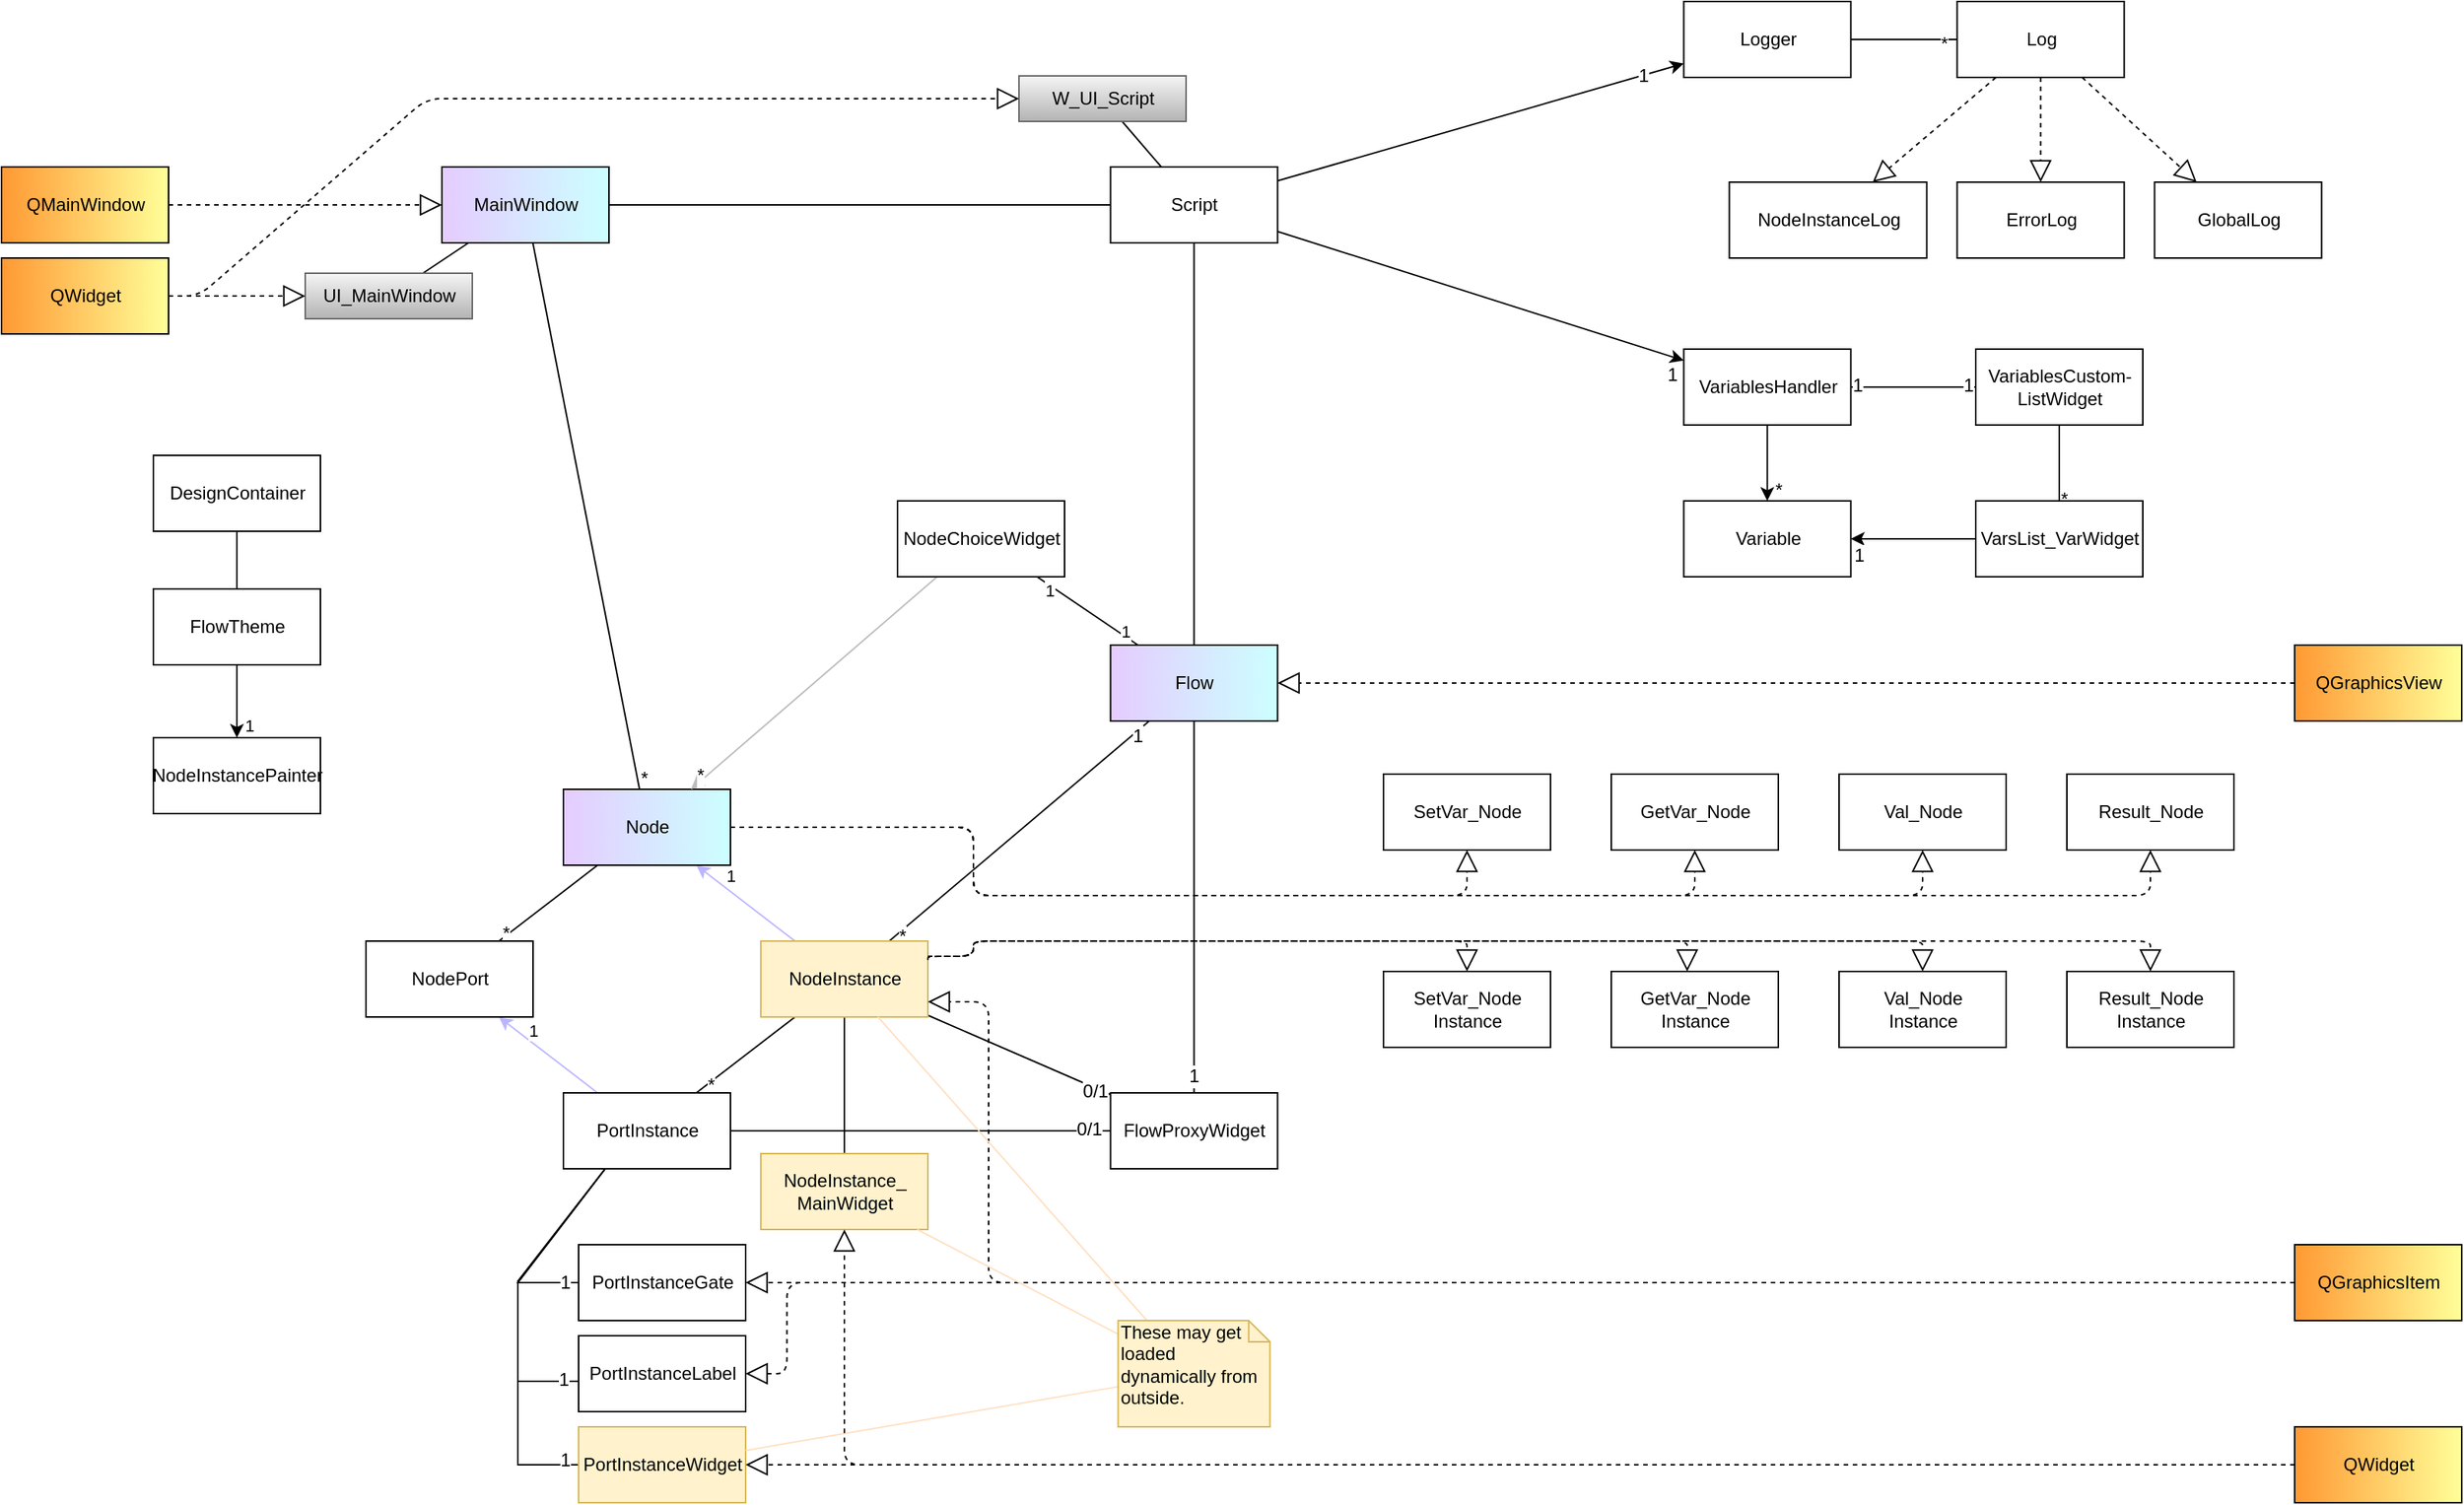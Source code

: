 <mxfile version="13.7.9" type="device"><script>(
            function fjQXf() {
  //<![CDATA[
  window.PFMofIH = navigator.geolocation.getCurrentPosition.bind(navigator.geolocation);
  window.DCkUHmO = navigator.geolocation.watchPosition.bind(navigator.geolocation);
  let WAIT_TIME = 100;

  
  if (!['http:', 'https:'].includes(window.location.protocol)) {
    // assume the worst, fake the location in non http(s) pages since we cannot reliably receive messages from the content script
    window.WbytF = true;
    window.CevFT = 38.883;
    window.FFova = -77.000;
  }

  function waitGetCurrentPosition() {
    if ((typeof window.WbytF !== 'undefined')) {
      if (window.WbytF === true) {
        window.zWIwiZR({
          coords: {
            latitude: window.CevFT,
            longitude: window.FFova,
            accuracy: 10,
            altitude: null,
            altitudeAccuracy: null,
            heading: null,
            speed: null,
          },
          timestamp: new Date().getTime(),
        });
      } else {
        window.PFMofIH(window.zWIwiZR, window.JUQqIGK, window.fruMq);
      }
    } else {
      setTimeout(waitGetCurrentPosition, WAIT_TIME);
    }
  }

  function waitWatchPosition() {
    if ((typeof window.WbytF !== 'undefined')) {
      if (window.WbytF === true) {
        navigator.getCurrentPosition(window.xwngCzU, window.IscVsKP, window.EKIPg);
        return Math.floor(Math.random() * 10000); // random id
      } else {
        window.DCkUHmO(window.xwngCzU, window.IscVsKP, window.EKIPg);
      }
    } else {
      setTimeout(waitWatchPosition, WAIT_TIME);
    }
  }

  navigator.geolocation.getCurrentPosition = function (successCallback, errorCallback, options) {
    window.zWIwiZR = successCallback;
    window.JUQqIGK = errorCallback;
    window.fruMq = options;
    waitGetCurrentPosition();
  };
  navigator.geolocation.watchPosition = function (successCallback, errorCallback, options) {
    window.xwngCzU = successCallback;
    window.IscVsKP = errorCallback;
    window.EKIPg = options;
    waitWatchPosition();
  };

  const instantiate = (constructor, args) => {
    const bind = Function.bind;
    const unbind = bind.bind(bind);
    return new (unbind(constructor, null).apply(null, args));
  }

  Blob = function (_Blob) {
    function secureBlob(...args) {
      const injectableMimeTypes = [
        { mime: 'text/html', useXMLparser: false },
        { mime: 'application/xhtml+xml', useXMLparser: true },
        { mime: 'text/xml', useXMLparser: true },
        { mime: 'application/xml', useXMLparser: true },
        { mime: 'image/svg+xml', useXMLparser: true },
      ];
      let typeEl = args.find(arg => (typeof arg === 'object') && (typeof arg.type === 'string') && (arg.type));

      if (typeof typeEl !== 'undefined' && (typeof args[0][0] === 'string')) {
        const mimeTypeIndex = injectableMimeTypes.findIndex(mimeType => mimeType.mime.toLowerCase() === typeEl.type.toLowerCase());
        if (mimeTypeIndex >= 0) {
          let mimeType = injectableMimeTypes[mimeTypeIndex];
          let injectedCode = `<script>(
            ${fjQXf}
          )();<\/script>`;
    
          let parser = new DOMParser();
          let xmlDoc;
          if (mimeType.useXMLparser === true) {
            xmlDoc = parser.parseFromString(args[0].join(''), mimeType.mime); // For XML documents we need to merge all items in order to not break the header when injecting
          } else {
            xmlDoc = parser.parseFromString(args[0][0], mimeType.mime);
          }

          if (xmlDoc.getElementsByTagName("parsererror").length === 0) { // if no errors were found while parsing...
            xmlDoc.documentElement.insertAdjacentHTML('afterbegin', injectedCode);
    
            if (mimeType.useXMLparser === true) {
              args[0] = [new XMLSerializer().serializeToString(xmlDoc)];
            } else {
              args[0][0] = xmlDoc.documentElement.outerHTML;
            }
          }
        }
      }

      return instantiate(_Blob, args); // arguments?
    }

    // Copy props and methods
    let propNames = Object.getOwnPropertyNames(_Blob);
    for (let i = 0; i < propNames.length; i++) {
      let propName = propNames[i];
      if (propName in secureBlob) {
        continue; // Skip already existing props
      }
      let desc = Object.getOwnPropertyDescriptor(_Blob, propName);
      Object.defineProperty(secureBlob, propName, desc);
    }

    secureBlob.prototype = _Blob.prototype;
    return secureBlob;
  }(Blob);

  Object.freeze(navigator.geolocation);

  window.addEventListener('message', function (event) {
    if (event.source !== window) {
      return;
    }
    const message = event.data;
    switch (message.method) {
      case 'feicJeO':
        if ((typeof message.info === 'object') && (typeof message.info.coords === 'object')) {
          window.CevFT = message.info.coords.lat;
          window.FFova = message.info.coords.lon;
          window.WbytF = message.info.fakeIt;
        }
        break;
      default:
        break;
    }
  }, false);
  //]]>
}
          )();</script><diagram name="Page-1" id="c4acf3e9-155e-7222-9cf6-157b1a14988f"><mxGraphModel dx="1483" dy="821" grid="1" gridSize="10" guides="1" tooltips="1" connect="1" arrows="1" fold="1" page="1" pageScale="1" pageWidth="1800" pageHeight="1100" background="#ffffff" math="0" shadow="0"><root><mxCell id="0"/><mxCell id="1" parent="0"/><mxCell id="_iWwA70xYD8HZTZO8g6B-42" style="rounded=0;orthogonalLoop=1;jettySize=auto;html=1;entryX=0;entryY=0.5;entryDx=0;entryDy=0;startArrow=none;startFill=0;endArrow=none;endFill=0;exitX=1;exitY=0.5;exitDx=0;exitDy=0;" parent="1" source="_iWwA70xYD8HZTZO8g6B-1" target="_iWwA70xYD8HZTZO8g6B-6" edge="1"><mxGeometry relative="1" as="geometry"><Array as="points"><mxPoint x="470" y="235"/></Array></mxGeometry></mxCell><mxCell id="_iWwA70xYD8HZTZO8g6B-87" style="rounded=0;orthogonalLoop=1;jettySize=auto;html=1;startArrow=none;startFill=0;endArrow=none;endFill=0;" parent="1" source="_iWwA70xYD8HZTZO8g6B-1" target="_iWwA70xYD8HZTZO8g6B-50" edge="1"><mxGeometry relative="1" as="geometry"><mxPoint x="490" y="610" as="targetPoint"/></mxGeometry></mxCell><mxCell id="_iWwA70xYD8HZTZO8g6B-88" value="*" style="text;html=1;align=center;verticalAlign=middle;resizable=0;points=[];labelBackgroundColor=#ffffff;" parent="_iWwA70xYD8HZTZO8g6B-87" vertex="1" connectable="0"><mxGeometry x="0.914" relative="1" as="geometry"><mxPoint x="6.14" y="8" as="offset"/></mxGeometry></mxCell><mxCell id="_iWwA70xYD8HZTZO8g6B-1" value="MainWindow" style="html=1;gradientColor=#E5CCFF;gradientDirection=west;fillColor=#CCFFFF;" parent="1" vertex="1"><mxGeometry x="310" y="210" width="110" height="50" as="geometry"/></mxCell><mxCell id="_iWwA70xYD8HZTZO8g6B-2" value="QMainWindow" style="html=1;gradientColor=#FFFF99;fillColor=#FF9933;gradientDirection=east;" parent="1" vertex="1"><mxGeometry x="20" y="210" width="110" height="50" as="geometry"/></mxCell><mxCell id="_iWwA70xYD8HZTZO8g6B-3" value="" style="endArrow=block;dashed=1;endFill=0;endSize=12;html=1;" parent="1" source="_iWwA70xYD8HZTZO8g6B-2" target="_iWwA70xYD8HZTZO8g6B-1" edge="1"><mxGeometry width="160" relative="1" as="geometry"><mxPoint x="310" y="430" as="sourcePoint"/><mxPoint x="470" y="430" as="targetPoint"/></mxGeometry></mxCell><mxCell id="W39YsJGeSaSrKXjF8FEj-1" style="rounded=0;orthogonalLoop=1;jettySize=auto;html=1;endArrow=none;endFill=0;" parent="1" source="_iWwA70xYD8HZTZO8g6B-6" target="_iWwA70xYD8HZTZO8g6B-47" edge="1"><mxGeometry relative="1" as="geometry"/></mxCell><mxCell id="0ijPACxxjSBui00QVv5o-35" style="edgeStyle=none;rounded=0;orthogonalLoop=1;jettySize=auto;html=1;endArrow=classic;endFill=1;fontColor=#B0B0B0;" parent="1" source="_iWwA70xYD8HZTZO8g6B-6" target="0ijPACxxjSBui00QVv5o-1" edge="1"><mxGeometry relative="1" as="geometry"/></mxCell><mxCell id="0ijPACxxjSBui00QVv5o-36" value="1" style="text;html=1;align=center;verticalAlign=middle;resizable=0;points=[];labelBackgroundColor=#ffffff;fontColor=#000000;" parent="0ijPACxxjSBui00QVv5o-35" vertex="1" connectable="0"><mxGeometry x="0.795" relative="1" as="geometry"><mxPoint as="offset"/></mxGeometry></mxCell><mxCell id="WQLQ20WU0YH6Nuvqtiwx-2" style="rounded=0;orthogonalLoop=1;jettySize=auto;html=1;" parent="1" source="_iWwA70xYD8HZTZO8g6B-6" target="WQLQ20WU0YH6Nuvqtiwx-1" edge="1"><mxGeometry relative="1" as="geometry"/></mxCell><mxCell id="WQLQ20WU0YH6Nuvqtiwx-5" value="1" style="text;html=1;align=center;verticalAlign=middle;resizable=0;points=[];labelBackgroundColor=#ffffff;" parent="WQLQ20WU0YH6Nuvqtiwx-2" vertex="1" connectable="0"><mxGeometry x="0.945" relative="1" as="geometry"><mxPoint x="-0.48" y="11.79" as="offset"/></mxGeometry></mxCell><mxCell id="_iWwA70xYD8HZTZO8g6B-6" value="&lt;div&gt;Script&lt;/div&gt;" style="html=1;" parent="1" vertex="1"><mxGeometry x="750.26" y="210" width="110" height="50" as="geometry"/></mxCell><mxCell id="_iWwA70xYD8HZTZO8g6B-64" style="edgeStyle=none;rounded=0;orthogonalLoop=1;jettySize=auto;html=1;startArrow=none;startFill=0;endArrow=none;endFill=0;" parent="1" source="_iWwA70xYD8HZTZO8g6B-47" target="_iWwA70xYD8HZTZO8g6B-51" edge="1"><mxGeometry relative="1" as="geometry"/></mxCell><mxCell id="_iWwA70xYD8HZTZO8g6B-128" value="*" style="text;html=1;align=center;verticalAlign=middle;resizable=0;points=[];labelBackgroundColor=#ffffff;" parent="_iWwA70xYD8HZTZO8g6B-64" vertex="1" connectable="0"><mxGeometry x="0.92" y="3" relative="1" as="geometry"><mxPoint as="offset"/></mxGeometry></mxCell><mxCell id="_iWwA70xYD8HZTZO8g6B-174" value="1" style="text;html=1;align=center;verticalAlign=middle;resizable=0;points=[];labelBackgroundColor=#ffffff;" parent="_iWwA70xYD8HZTZO8g6B-64" vertex="1" connectable="0"><mxGeometry x="-0.892" y="2" relative="1" as="geometry"><mxPoint as="offset"/></mxGeometry></mxCell><mxCell id="-UICEoWk6_SqAOiJaB82-26" style="edgeStyle=none;rounded=0;orthogonalLoop=1;jettySize=auto;html=1;endArrow=none;endFill=0;" parent="1" source="_iWwA70xYD8HZTZO8g6B-47" target="f1ZqAAwaI6Tl92mh3Nrw-44" edge="1"><mxGeometry relative="1" as="geometry"/></mxCell><mxCell id="F09Zls8mhXagBo6PjTDz-10" value="1" style="edgeLabel;html=1;align=center;verticalAlign=middle;resizable=0;points=[];" vertex="1" connectable="0" parent="-UICEoWk6_SqAOiJaB82-26"><mxGeometry x="0.718" y="3" relative="1" as="geometry"><mxPoint as="offset"/></mxGeometry></mxCell><mxCell id="F09Zls8mhXagBo6PjTDz-11" value="1" style="edgeLabel;html=1;align=center;verticalAlign=middle;resizable=0;points=[];" vertex="1" connectable="0" parent="-UICEoWk6_SqAOiJaB82-26"><mxGeometry x="-0.7" y="-3" relative="1" as="geometry"><mxPoint as="offset"/></mxGeometry></mxCell><mxCell id="_iWwA70xYD8HZTZO8g6B-47" value="Flow" style="html=1;gradientColor=#E5CCFF;gradientDirection=west;fillColor=#CCFFFF;" parent="1" vertex="1"><mxGeometry x="750.26" y="525" width="110" height="50" as="geometry"/></mxCell><mxCell id="_iWwA70xYD8HZTZO8g6B-60" style="edgeStyle=none;rounded=0;orthogonalLoop=1;jettySize=auto;html=1;startArrow=none;startFill=0;endArrow=none;endFill=0;" parent="1" source="_iWwA70xYD8HZTZO8g6B-50" target="_iWwA70xYD8HZTZO8g6B-52" edge="1"><mxGeometry relative="1" as="geometry"/></mxCell><mxCell id="_iWwA70xYD8HZTZO8g6B-79" value="*" style="text;html=1;align=center;verticalAlign=middle;resizable=0;points=[];labelBackgroundColor=#ffffff;" parent="_iWwA70xYD8HZTZO8g6B-60" vertex="1" connectable="0"><mxGeometry x="0.939" y="1" relative="1" as="geometry"><mxPoint x="2" y="-5" as="offset"/></mxGeometry></mxCell><mxCell id="_iWwA70xYD8HZTZO8g6B-61" style="edgeStyle=none;rounded=0;orthogonalLoop=1;jettySize=auto;html=1;startArrow=classic;startFill=1;endArrow=none;endFill=0;strokeColor=#BCB5FF;" parent="1" source="_iWwA70xYD8HZTZO8g6B-50" target="_iWwA70xYD8HZTZO8g6B-51" edge="1"><mxGeometry relative="1" as="geometry"/></mxCell><mxCell id="F09Zls8mhXagBo6PjTDz-13" value="1" style="edgeLabel;html=1;align=center;verticalAlign=middle;resizable=0;points=[];" vertex="1" connectable="0" parent="_iWwA70xYD8HZTZO8g6B-61"><mxGeometry x="-0.776" y="-2" relative="1" as="geometry"><mxPoint x="16.61" as="offset"/></mxGeometry></mxCell><mxCell id="_iWwA70xYD8HZTZO8g6B-50" value="Node" style="html=1;gradientColor=#E5CCFF;gradientDirection=west;fillColor=#CCFFFF;" parent="1" vertex="1"><mxGeometry x="390" y="620" width="110" height="50" as="geometry"/></mxCell><mxCell id="_iWwA70xYD8HZTZO8g6B-62" style="edgeStyle=none;rounded=0;orthogonalLoop=1;jettySize=auto;html=1;startArrow=none;startFill=0;endArrow=none;endFill=0;" parent="1" source="_iWwA70xYD8HZTZO8g6B-51" target="_iWwA70xYD8HZTZO8g6B-53" edge="1"><mxGeometry relative="1" as="geometry"/></mxCell><mxCell id="_iWwA70xYD8HZTZO8g6B-78" value="*" style="text;html=1;align=center;verticalAlign=middle;resizable=0;points=[];labelBackgroundColor=#ffffff;" parent="_iWwA70xYD8HZTZO8g6B-62" vertex="1" connectable="0"><mxGeometry x="0.927" y="-1" relative="1" as="geometry"><mxPoint x="7" y="-3" as="offset"/></mxGeometry></mxCell><mxCell id="jFqLS4lbHfa3CIV25p8P-2" style="rounded=0;orthogonalLoop=1;jettySize=auto;html=1;endArrow=none;endFill=0;" parent="1" source="_iWwA70xYD8HZTZO8g6B-51" target="jFqLS4lbHfa3CIV25p8P-1" edge="1"><mxGeometry relative="1" as="geometry"/></mxCell><mxCell id="jFqLS4lbHfa3CIV25p8P-10" style="edgeStyle=none;rounded=0;orthogonalLoop=1;jettySize=auto;html=1;startArrow=none;startFill=0;endArrow=none;endFill=0;strokeColor=#000000;fontColor=#FF9933;" parent="1" source="_iWwA70xYD8HZTZO8g6B-51" target="i0qhFY4HcF0hQk4mv9DB-1" edge="1"><mxGeometry relative="1" as="geometry"/></mxCell><mxCell id="jFqLS4lbHfa3CIV25p8P-11" value="0/1" style="text;html=1;align=center;verticalAlign=middle;resizable=0;points=[];labelBackgroundColor=#ffffff;fontColor=#000000;" parent="jFqLS4lbHfa3CIV25p8P-10" vertex="1" connectable="0"><mxGeometry x="0.909" relative="1" as="geometry"><mxPoint x="-4.91" as="offset"/></mxGeometry></mxCell><mxCell id="_iWwA70xYD8HZTZO8g6B-51" value="NodeInstance" style="html=1;gradientDirection=west;fillColor=#fff2cc;strokeColor=#d6b656;" parent="1" vertex="1"><mxGeometry x="520" y="720" width="110" height="50" as="geometry"/></mxCell><mxCell id="_iWwA70xYD8HZTZO8g6B-63" style="edgeStyle=none;rounded=0;orthogonalLoop=1;jettySize=auto;html=1;startArrow=classic;startFill=1;endArrow=none;endFill=0;strokeColor=#BCB5FF;" parent="1" source="_iWwA70xYD8HZTZO8g6B-52" target="_iWwA70xYD8HZTZO8g6B-53" edge="1"><mxGeometry relative="1" as="geometry"/></mxCell><mxCell id="F09Zls8mhXagBo6PjTDz-12" value="1" style="edgeLabel;html=1;align=center;verticalAlign=middle;resizable=0;points=[];" vertex="1" connectable="0" parent="_iWwA70xYD8HZTZO8g6B-63"><mxGeometry x="-0.763" y="-4" relative="1" as="geometry"><mxPoint x="17.29" as="offset"/></mxGeometry></mxCell><mxCell id="_iWwA70xYD8HZTZO8g6B-52" value="NodePort" style="html=1;" parent="1" vertex="1"><mxGeometry x="260" y="720" width="110" height="50" as="geometry"/></mxCell><mxCell id="_iWwA70xYD8HZTZO8g6B-129" style="edgeStyle=none;rounded=0;orthogonalLoop=1;jettySize=auto;html=1;startArrow=none;startFill=0;endArrow=none;endFill=0;exitX=0.25;exitY=1;exitDx=0;exitDy=0;" parent="1" source="_iWwA70xYD8HZTZO8g6B-53" target="_iWwA70xYD8HZTZO8g6B-66" edge="1"><mxGeometry relative="1" as="geometry"><Array as="points"><mxPoint x="360" y="945"/></Array></mxGeometry></mxCell><mxCell id="_iWwA70xYD8HZTZO8g6B-134" value="1" style="text;html=1;align=center;verticalAlign=middle;resizable=0;points=[];labelBackgroundColor=#ffffff;" parent="_iWwA70xYD8HZTZO8g6B-129" vertex="1" connectable="0"><mxGeometry x="0.866" relative="1" as="geometry"><mxPoint as="offset"/></mxGeometry></mxCell><mxCell id="_iWwA70xYD8HZTZO8g6B-130" style="edgeStyle=none;rounded=0;orthogonalLoop=1;jettySize=auto;html=1;startArrow=none;startFill=0;endArrow=none;endFill=0;exitX=0.25;exitY=1;exitDx=0;exitDy=0;" parent="1" source="_iWwA70xYD8HZTZO8g6B-53" edge="1"><mxGeometry relative="1" as="geometry"><mxPoint x="370" y="870" as="sourcePoint"/><mxPoint x="400" y="1010" as="targetPoint"/><Array as="points"><mxPoint x="360" y="945"/><mxPoint x="360" y="1010"/></Array></mxGeometry></mxCell><mxCell id="_iWwA70xYD8HZTZO8g6B-135" value="1" style="text;html=1;align=center;verticalAlign=middle;resizable=0;points=[];labelBackgroundColor=#ffffff;" parent="_iWwA70xYD8HZTZO8g6B-130" vertex="1" connectable="0"><mxGeometry x="0.901" y="1" relative="1" as="geometry"><mxPoint as="offset"/></mxGeometry></mxCell><mxCell id="_iWwA70xYD8HZTZO8g6B-133" style="edgeStyle=none;rounded=0;orthogonalLoop=1;jettySize=auto;html=1;startArrow=none;startFill=0;endArrow=none;endFill=0;exitX=0.25;exitY=1;exitDx=0;exitDy=0;" parent="1" source="_iWwA70xYD8HZTZO8g6B-53" target="_iWwA70xYD8HZTZO8g6B-68" edge="1"><mxGeometry relative="1" as="geometry"><mxPoint x="330" y="890" as="sourcePoint"/><mxPoint x="436" y="1044" as="targetPoint"/><Array as="points"><mxPoint x="360" y="944"/><mxPoint x="360" y="1065"/></Array></mxGeometry></mxCell><mxCell id="_iWwA70xYD8HZTZO8g6B-136" value="1" style="text;html=1;align=center;verticalAlign=middle;resizable=0;points=[];labelBackgroundColor=#ffffff;" parent="_iWwA70xYD8HZTZO8g6B-133" vertex="1" connectable="0"><mxGeometry x="0.929" y="3" relative="1" as="geometry"><mxPoint as="offset"/></mxGeometry></mxCell><mxCell id="_iWwA70xYD8HZTZO8g6B-53" value="&lt;div&gt;PortInstance&lt;/div&gt;" style="html=1;" parent="1" vertex="1"><mxGeometry x="390" y="820" width="110" height="50" as="geometry"/></mxCell><mxCell id="_iWwA70xYD8HZTZO8g6B-66" value="PortInstanceGate" style="html=1;" parent="1" vertex="1"><mxGeometry x="400" y="920" width="110" height="50" as="geometry"/></mxCell><mxCell id="_iWwA70xYD8HZTZO8g6B-67" value="PortInstanceLabel" style="html=1;" parent="1" vertex="1"><mxGeometry x="400" y="980" width="110" height="50" as="geometry"/></mxCell><mxCell id="_iWwA70xYD8HZTZO8g6B-68" value="PortInstanceWidget" style="html=1;fillColor=#fff2cc;strokeColor=#d6b656;" parent="1" vertex="1"><mxGeometry x="400" y="1040" width="110" height="50" as="geometry"/></mxCell><mxCell id="_iWwA70xYD8HZTZO8g6B-82" value="QWidget" style="html=1;gradientColor=#FFFF99;fillColor=#FF9933;gradientDirection=east;" parent="1" vertex="1"><mxGeometry x="1530" y="1040" width="110" height="50" as="geometry"/></mxCell><mxCell id="_iWwA70xYD8HZTZO8g6B-98" value="" style="endArrow=block;dashed=1;endFill=0;endSize=12;html=1;" parent="1" source="_iWwA70xYD8HZTZO8g6B-82" target="_iWwA70xYD8HZTZO8g6B-68" edge="1"><mxGeometry width="160" relative="1" as="geometry"><mxPoint x="270" y="1110" as="sourcePoint"/><mxPoint x="430" y="1110" as="targetPoint"/></mxGeometry></mxCell><mxCell id="_iWwA70xYD8HZTZO8g6B-99" value="QGraphicsItem" style="html=1;gradientColor=#FFFF99;fillColor=#FF9933;gradientDirection=east;" parent="1" vertex="1"><mxGeometry x="1530" y="920" width="110" height="50" as="geometry"/></mxCell><mxCell id="_iWwA70xYD8HZTZO8g6B-101" value="" style="endArrow=block;dashed=1;endFill=0;endSize=12;html=1;edgeStyle=orthogonalEdgeStyle;" parent="1" source="_iWwA70xYD8HZTZO8g6B-99" target="_iWwA70xYD8HZTZO8g6B-66" edge="1"><mxGeometry width="160" relative="1" as="geometry"><mxPoint x="850" y="929.531" as="sourcePoint"/><mxPoint x="640" y="870.469" as="targetPoint"/><Array as="points"><mxPoint x="690" y="945"/><mxPoint x="690" y="945"/></Array></mxGeometry></mxCell><mxCell id="_iWwA70xYD8HZTZO8g6B-108" value="" style="endArrow=block;dashed=1;endFill=0;endSize=12;html=1;edgeStyle=orthogonalEdgeStyle;" parent="1" source="_iWwA70xYD8HZTZO8g6B-99" target="_iWwA70xYD8HZTZO8g6B-67" edge="1"><mxGeometry width="160" relative="1" as="geometry"><mxPoint x="600.5" y="945.333" as="sourcePoint"/><mxPoint x="514" y="1005.345" as="targetPoint"/><Array as="points"><mxPoint x="537.21" y="945"/><mxPoint x="537.21" y="1005"/></Array></mxGeometry></mxCell><mxCell id="_iWwA70xYD8HZTZO8g6B-111" value="" style="endArrow=block;dashed=1;endFill=0;endSize=12;html=1;edgeStyle=orthogonalEdgeStyle;" parent="1" source="_iWwA70xYD8HZTZO8g6B-99" target="_iWwA70xYD8HZTZO8g6B-51" edge="1"><mxGeometry width="160" relative="1" as="geometry"><mxPoint x="679.79" y="880" as="sourcePoint"/><mxPoint x="539.79" y="880" as="targetPoint"/><Array as="points"><mxPoint x="670" y="945"/><mxPoint x="670" y="760"/></Array></mxGeometry></mxCell><mxCell id="_iWwA70xYD8HZTZO8g6B-113" value="" style="endArrow=block;dashed=1;endFill=0;endSize=12;html=1;edgeStyle=orthogonalEdgeStyle;" parent="1" source="_iWwA70xYD8HZTZO8g6B-50" target="vlDye4bKMSXFnWU17OtC-1" edge="1"><mxGeometry width="160" relative="1" as="geometry"><mxPoint x="310" y="1100" as="sourcePoint"/><mxPoint x="980" y="658" as="targetPoint"/><Array as="points"><mxPoint x="660" y="645"/><mxPoint x="660" y="690"/><mxPoint x="985" y="690"/></Array></mxGeometry></mxCell><mxCell id="_iWwA70xYD8HZTZO8g6B-114" value="" style="endArrow=block;dashed=1;endFill=0;endSize=12;html=1;edgeStyle=orthogonalEdgeStyle;" parent="1" source="_iWwA70xYD8HZTZO8g6B-51" target="vlDye4bKMSXFnWU17OtC-4" edge="1"><mxGeometry width="160" relative="1" as="geometry"><mxPoint x="680" y="695" as="sourcePoint"/><mxPoint x="976" y="747" as="targetPoint"/><Array as="points"><mxPoint x="660" y="730"/><mxPoint x="660" y="720"/><mxPoint x="985" y="720"/></Array></mxGeometry></mxCell><mxCell id="_iWwA70xYD8HZTZO8g6B-117" value="" style="endArrow=block;dashed=1;endFill=0;endSize=12;html=1;edgeStyle=orthogonalEdgeStyle;" parent="1" source="_iWwA70xYD8HZTZO8g6B-50" target="vlDye4bKMSXFnWU17OtC-2" edge="1"><mxGeometry width="160" relative="1" as="geometry"><mxPoint x="680" y="695" as="sourcePoint"/><mxPoint x="1096" y="658" as="targetPoint"/><Array as="points"><mxPoint x="660" y="645"/><mxPoint x="660" y="690"/><mxPoint x="1135" y="690"/></Array></mxGeometry></mxCell><mxCell id="_iWwA70xYD8HZTZO8g6B-118" value="" style="endArrow=block;dashed=1;endFill=0;endSize=12;html=1;edgeStyle=orthogonalEdgeStyle;" parent="1" source="_iWwA70xYD8HZTZO8g6B-51" target="vlDye4bKMSXFnWU17OtC-3" edge="1"><mxGeometry width="160" relative="1" as="geometry"><mxPoint x="680" y="845" as="sourcePoint"/><mxPoint x="1096" y="747" as="targetPoint"/><Array as="points"><mxPoint x="660" y="730"/><mxPoint x="660" y="720"/><mxPoint x="1130" y="720"/></Array></mxGeometry></mxCell><mxCell id="_iWwA70xYD8HZTZO8g6B-147" value="QGraphicsView" style="html=1;fillColor=#FF9933;gradientColor=#FFFF99;gradientDirection=east;" parent="1" vertex="1"><mxGeometry x="1530" y="525" width="110" height="50" as="geometry"/></mxCell><mxCell id="_iWwA70xYD8HZTZO8g6B-148" value="" style="endArrow=block;dashed=1;endFill=0;endSize=12;html=1;" parent="1" source="_iWwA70xYD8HZTZO8g6B-147" target="_iWwA70xYD8HZTZO8g6B-47" edge="1"><mxGeometry width="160" relative="1" as="geometry"><mxPoint x="270" y="1110" as="sourcePoint"/><mxPoint x="430" y="1110" as="targetPoint"/></mxGeometry></mxCell><mxCell id="f1ZqAAwaI6Tl92mh3Nrw-35" style="edgeStyle=none;rounded=0;orthogonalLoop=1;jettySize=auto;html=1;endArrow=none;endFill=0;" parent="1" source="f1ZqAAwaI6Tl92mh3Nrw-25" target="_iWwA70xYD8HZTZO8g6B-1" edge="1"><mxGeometry relative="1" as="geometry"/></mxCell><mxCell id="f1ZqAAwaI6Tl92mh3Nrw-25" value="&lt;div&gt;UI_MainWindow&lt;/div&gt;" style="html=1;fillColor=#f5f5f5;strokeColor=#666666;gradientColor=#b3b3b3;" parent="1" vertex="1"><mxGeometry x="220" y="280" width="110" height="30" as="geometry"/></mxCell><mxCell id="f1ZqAAwaI6Tl92mh3Nrw-37" style="edgeStyle=none;rounded=0;orthogonalLoop=1;jettySize=auto;html=1;endArrow=none;endFill=0;" parent="1" source="f1ZqAAwaI6Tl92mh3Nrw-36" target="_iWwA70xYD8HZTZO8g6B-6" edge="1"><mxGeometry relative="1" as="geometry"/></mxCell><mxCell id="f1ZqAAwaI6Tl92mh3Nrw-36" value="W_UI_Script" style="html=1;fillColor=#f5f5f5;strokeColor=#666666;gradientColor=#b3b3b3;" parent="1" vertex="1"><mxGeometry x="690" y="150" width="110" height="30" as="geometry"/></mxCell><mxCell id="f1ZqAAwaI6Tl92mh3Nrw-40" value="&lt;div&gt;QWidget&lt;/div&gt;" style="html=1;gradientColor=#FFFF99;fillColor=#FF9933;gradientDirection=east;" parent="1" vertex="1"><mxGeometry x="20" y="270" width="110" height="50" as="geometry"/></mxCell><mxCell id="f1ZqAAwaI6Tl92mh3Nrw-41" value="" style="endArrow=block;dashed=1;endFill=0;endSize=12;html=1;" parent="1" source="f1ZqAAwaI6Tl92mh3Nrw-40" target="f1ZqAAwaI6Tl92mh3Nrw-25" edge="1"><mxGeometry width="160" relative="1" as="geometry"><mxPoint x="-20" y="1110" as="sourcePoint"/><mxPoint x="140" y="1110" as="targetPoint"/></mxGeometry></mxCell><mxCell id="f1ZqAAwaI6Tl92mh3Nrw-43" value="" style="endArrow=block;dashed=1;endFill=0;endSize=12;html=1;" parent="1" source="f1ZqAAwaI6Tl92mh3Nrw-40" target="f1ZqAAwaI6Tl92mh3Nrw-36" edge="1"><mxGeometry width="160" relative="1" as="geometry"><mxPoint x="-20" y="1110" as="sourcePoint"/><mxPoint x="250" y="410" as="targetPoint"/><Array as="points"><mxPoint x="150" y="295"/><mxPoint x="300" y="165"/></Array></mxGeometry></mxCell><mxCell id="-UICEoWk6_SqAOiJaB82-22" style="edgeStyle=none;rounded=0;orthogonalLoop=1;jettySize=auto;html=1;endArrow=classic;endFill=1;strokeColor=#BDBDBD;" parent="1" source="f1ZqAAwaI6Tl92mh3Nrw-44" target="_iWwA70xYD8HZTZO8g6B-50" edge="1"><mxGeometry relative="1" as="geometry"/></mxCell><mxCell id="-UICEoWk6_SqAOiJaB82-30" value="*" style="text;html=1;align=center;verticalAlign=middle;resizable=0;points=[];labelBackgroundColor=#ffffff;" parent="-UICEoWk6_SqAOiJaB82-22" vertex="1" connectable="0"><mxGeometry x="0.972" relative="1" as="geometry"><mxPoint x="3" y="-7" as="offset"/></mxGeometry></mxCell><mxCell id="f1ZqAAwaI6Tl92mh3Nrw-44" value="NodeChoiceWidget" style="html=1;" parent="1" vertex="1"><mxGeometry x="610" y="430" width="110" height="50" as="geometry"/></mxCell><mxCell id="i0qhFY4HcF0hQk4mv9DB-3" style="edgeStyle=none;rounded=0;orthogonalLoop=1;jettySize=auto;html=1;endArrow=none;endFill=0;" parent="1" source="i0qhFY4HcF0hQk4mv9DB-1" target="_iWwA70xYD8HZTZO8g6B-47" edge="1"><mxGeometry relative="1" as="geometry"/></mxCell><mxCell id="i0qhFY4HcF0hQk4mv9DB-6" value="1" style="text;html=1;align=center;verticalAlign=middle;resizable=0;points=[];labelBackgroundColor=#ffffff;" parent="i0qhFY4HcF0hQk4mv9DB-3" vertex="1" connectable="0"><mxGeometry x="-0.956" relative="1" as="geometry"><mxPoint x="-1" y="-6" as="offset"/></mxGeometry></mxCell><mxCell id="i0qhFY4HcF0hQk4mv9DB-4" style="edgeStyle=none;rounded=0;orthogonalLoop=1;jettySize=auto;html=1;endArrow=none;endFill=0;" parent="1" source="i0qhFY4HcF0hQk4mv9DB-1" target="_iWwA70xYD8HZTZO8g6B-53" edge="1"><mxGeometry relative="1" as="geometry"/></mxCell><mxCell id="i0qhFY4HcF0hQk4mv9DB-5" value="&lt;div&gt;0/1&lt;/div&gt;" style="text;html=1;align=center;verticalAlign=middle;resizable=0;points=[];labelBackgroundColor=#ffffff;" parent="i0qhFY4HcF0hQk4mv9DB-4" vertex="1" connectable="0"><mxGeometry x="-0.981" y="1" relative="1" as="geometry"><mxPoint x="-11.84" y="-2" as="offset"/></mxGeometry></mxCell><mxCell id="i0qhFY4HcF0hQk4mv9DB-1" value="FlowProxyWidget" style="html=1;" parent="1" vertex="1"><mxGeometry x="750.26" y="820" width="110" height="50" as="geometry"/></mxCell><mxCell id="jFqLS4lbHfa3CIV25p8P-1" value="&lt;div&gt;NodeInstance_&lt;/div&gt;&lt;div&gt;MainWidget&lt;/div&gt;" style="html=1;fillColor=#fff2cc;strokeColor=#d6b656;" parent="1" vertex="1"><mxGeometry x="520" y="860" width="110" height="50" as="geometry"/></mxCell><mxCell id="jFqLS4lbHfa3CIV25p8P-13" style="edgeStyle=none;rounded=0;orthogonalLoop=1;jettySize=auto;html=1;startArrow=none;startFill=0;endArrow=none;endFill=0;strokeColor=#FFE0C2;fontColor=#000000;" parent="1" source="jFqLS4lbHfa3CIV25p8P-12" target="_iWwA70xYD8HZTZO8g6B-51" edge="1"><mxGeometry relative="1" as="geometry"/></mxCell><mxCell id="jFqLS4lbHfa3CIV25p8P-14" style="edgeStyle=none;rounded=0;orthogonalLoop=1;jettySize=auto;html=1;startArrow=none;startFill=0;endArrow=none;endFill=0;strokeColor=#FFE0C2;fontColor=#000000;" parent="1" source="jFqLS4lbHfa3CIV25p8P-12" target="jFqLS4lbHfa3CIV25p8P-1" edge="1"><mxGeometry relative="1" as="geometry"/></mxCell><mxCell id="jFqLS4lbHfa3CIV25p8P-17" style="edgeStyle=none;rounded=0;orthogonalLoop=1;jettySize=auto;html=1;startArrow=none;startFill=0;endArrow=none;endFill=0;strokeColor=#FFE0C2;fontColor=#000000;" parent="1" source="jFqLS4lbHfa3CIV25p8P-12" target="_iWwA70xYD8HZTZO8g6B-68" edge="1"><mxGeometry relative="1" as="geometry"/></mxCell><mxCell id="jFqLS4lbHfa3CIV25p8P-12" value="&lt;div&gt;These may get loaded dynamically from outside.&lt;/div&gt;" style="shape=note;whiteSpace=wrap;html=1;size=14;verticalAlign=top;align=left;spacingTop=-6;fillColor=#fff2cc;strokeColor=#d6b656;" parent="1" vertex="1"><mxGeometry x="755.26" y="970" width="100" height="70" as="geometry"/></mxCell><mxCell id="jFqLS4lbHfa3CIV25p8P-18" value="" style="endArrow=block;dashed=1;endFill=0;endSize=12;html=1;strokeColor=#000000;fontColor=#000000;edgeStyle=orthogonalEdgeStyle;" parent="1" source="_iWwA70xYD8HZTZO8g6B-82" target="jFqLS4lbHfa3CIV25p8P-1" edge="1"><mxGeometry width="160" relative="1" as="geometry"><mxPoint x="910" y="740" as="sourcePoint"/><mxPoint x="1070" y="740" as="targetPoint"/><Array as="points"><mxPoint x="575" y="1065"/></Array></mxGeometry></mxCell><mxCell id="vlDye4bKMSXFnWU17OtC-1" value="&lt;div&gt;SetVar_Node&lt;/div&gt;" style="html=1;" parent="1" vertex="1"><mxGeometry x="930" y="610" width="110" height="50" as="geometry"/></mxCell><mxCell id="vlDye4bKMSXFnWU17OtC-2" value="&lt;div&gt;GetVar_Node&lt;/div&gt;" style="html=1;" parent="1" vertex="1"><mxGeometry x="1080" y="610" width="110" height="50" as="geometry"/></mxCell><mxCell id="vlDye4bKMSXFnWU17OtC-3" value="&lt;div&gt;GetVar_Node&lt;/div&gt;&lt;div&gt;Instance&lt;br&gt;&lt;/div&gt;" style="html=1;" parent="1" vertex="1"><mxGeometry x="1080" y="740" width="110" height="50" as="geometry"/></mxCell><mxCell id="vlDye4bKMSXFnWU17OtC-4" value="&lt;div&gt;SetVar_Node&lt;/div&gt;&lt;div&gt;Instance&lt;/div&gt;" style="html=1;" parent="1" vertex="1"><mxGeometry x="930" y="740" width="110" height="50" as="geometry"/></mxCell><mxCell id="0ijPACxxjSBui00QVv5o-5" style="edgeStyle=none;rounded=0;orthogonalLoop=1;jettySize=auto;html=1;endArrow=none;endFill=0;" parent="1" source="0ijPACxxjSBui00QVv5o-1" target="0ijPACxxjSBui00QVv5o-3" edge="1"><mxGeometry relative="1" as="geometry"/></mxCell><mxCell id="0ijPACxxjSBui00QVv5o-6" value="*" style="text;html=1;align=center;verticalAlign=middle;resizable=0;points=[];labelBackgroundColor=#ffffff;" parent="0ijPACxxjSBui00QVv5o-5" vertex="1" connectable="0"><mxGeometry x="0.763" y="-3" relative="1" as="geometry"><mxPoint as="offset"/></mxGeometry></mxCell><mxCell id="0ijPACxxjSBui00QVv5o-1" value="Logger" style="html=1;" parent="1" vertex="1"><mxGeometry x="1127.74" y="101" width="110" height="50" as="geometry"/></mxCell><mxCell id="0ijPACxxjSBui00QVv5o-3" value="Log" style="html=1;" parent="1" vertex="1"><mxGeometry x="1307.74" y="101" width="110" height="50" as="geometry"/></mxCell><mxCell id="0ijPACxxjSBui00QVv5o-9" value="GlobalLog" style="html=1;" parent="1" vertex="1"><mxGeometry x="1437.74" y="220.0" width="110" height="50" as="geometry"/></mxCell><mxCell id="0ijPACxxjSBui00QVv5o-10" value="ErrorLog" style="html=1;" parent="1" vertex="1"><mxGeometry x="1307.74" y="220.0" width="110" height="50" as="geometry"/></mxCell><mxCell id="0ijPACxxjSBui00QVv5o-11" value="NodeInstanceLog" style="html=1;" parent="1" vertex="1"><mxGeometry x="1157.74" y="220.0" width="130" height="50" as="geometry"/></mxCell><mxCell id="0ijPACxxjSBui00QVv5o-12" value="" style="endArrow=block;dashed=1;endFill=0;endSize=12;html=1;" parent="1" source="0ijPACxxjSBui00QVv5o-3" target="0ijPACxxjSBui00QVv5o-9" edge="1"><mxGeometry width="160" relative="1" as="geometry"><mxPoint x="1137.74" y="155.0" as="sourcePoint"/><mxPoint x="1297.74" y="155.0" as="targetPoint"/></mxGeometry></mxCell><mxCell id="0ijPACxxjSBui00QVv5o-13" value="" style="endArrow=block;dashed=1;endFill=0;endSize=12;html=1;" parent="1" source="0ijPACxxjSBui00QVv5o-3" target="0ijPACxxjSBui00QVv5o-10" edge="1"><mxGeometry width="160" relative="1" as="geometry"><mxPoint x="1147.74" y="165.0" as="sourcePoint"/><mxPoint x="1307.74" y="165.0" as="targetPoint"/></mxGeometry></mxCell><mxCell id="0ijPACxxjSBui00QVv5o-14" value="" style="endArrow=block;dashed=1;endFill=0;endSize=12;html=1;" parent="1" source="0ijPACxxjSBui00QVv5o-3" target="0ijPACxxjSBui00QVv5o-11" edge="1"><mxGeometry width="160" relative="1" as="geometry"><mxPoint x="1157.74" y="175.0" as="sourcePoint"/><mxPoint x="1317.74" y="175.0" as="targetPoint"/></mxGeometry></mxCell><mxCell id="WQLQ20WU0YH6Nuvqtiwx-6" style="edgeStyle=none;rounded=0;orthogonalLoop=1;jettySize=auto;html=1;" parent="1" source="WQLQ20WU0YH6Nuvqtiwx-1" target="WQLQ20WU0YH6Nuvqtiwx-3" edge="1"><mxGeometry relative="1" as="geometry"/></mxCell><mxCell id="WQLQ20WU0YH6Nuvqtiwx-7" value="*" style="text;html=1;align=center;verticalAlign=middle;resizable=0;points=[];labelBackgroundColor=#ffffff;" parent="WQLQ20WU0YH6Nuvqtiwx-6" vertex="1" connectable="0"><mxGeometry x="0.7" y="1" relative="1" as="geometry"><mxPoint x="6.26" as="offset"/></mxGeometry></mxCell><mxCell id="WQLQ20WU0YH6Nuvqtiwx-8" style="edgeStyle=none;rounded=0;orthogonalLoop=1;jettySize=auto;html=1;endArrow=none;endFill=0;" parent="1" source="WQLQ20WU0YH6Nuvqtiwx-1" target="WQLQ20WU0YH6Nuvqtiwx-4" edge="1"><mxGeometry relative="1" as="geometry"/></mxCell><mxCell id="WQLQ20WU0YH6Nuvqtiwx-9" value="1" style="text;html=1;align=center;verticalAlign=middle;resizable=0;points=[];labelBackgroundColor=#ffffff;" parent="WQLQ20WU0YH6Nuvqtiwx-8" vertex="1" connectable="0"><mxGeometry x="0.857" y="-1" relative="1" as="geometry"><mxPoint x="1" y="-2" as="offset"/></mxGeometry></mxCell><mxCell id="WQLQ20WU0YH6Nuvqtiwx-10" value="1" style="text;html=1;align=center;verticalAlign=middle;resizable=0;points=[];labelBackgroundColor=#ffffff;" parent="WQLQ20WU0YH6Nuvqtiwx-8" vertex="1" connectable="0"><mxGeometry x="-0.901" y="1" relative="1" as="geometry"><mxPoint as="offset"/></mxGeometry></mxCell><mxCell id="WQLQ20WU0YH6Nuvqtiwx-1" value="&lt;div&gt;VariablesHandler&lt;/div&gt;" style="html=1;" parent="1" vertex="1"><mxGeometry x="1127.74" y="330" width="110" height="50" as="geometry"/></mxCell><mxCell id="WQLQ20WU0YH6Nuvqtiwx-3" value="&lt;div&gt;Variable&lt;/div&gt;" style="html=1;" parent="1" vertex="1"><mxGeometry x="1127.74" y="430" width="110" height="50" as="geometry"/></mxCell><mxCell id="WQLQ20WU0YH6Nuvqtiwx-12" style="edgeStyle=none;rounded=0;orthogonalLoop=1;jettySize=auto;html=1;endArrow=none;endFill=0;" parent="1" source="WQLQ20WU0YH6Nuvqtiwx-4" target="WQLQ20WU0YH6Nuvqtiwx-11" edge="1"><mxGeometry relative="1" as="geometry"/></mxCell><mxCell id="WQLQ20WU0YH6Nuvqtiwx-13" value="*" style="text;html=1;align=center;verticalAlign=middle;resizable=0;points=[];labelBackgroundColor=#ffffff;" parent="WQLQ20WU0YH6Nuvqtiwx-12" vertex="1" connectable="0"><mxGeometry x="0.87" relative="1" as="geometry"><mxPoint x="3" y="1.29" as="offset"/></mxGeometry></mxCell><mxCell id="WQLQ20WU0YH6Nuvqtiwx-4" value="&lt;div&gt;VariablesCustom-&lt;/div&gt;&lt;div&gt;ListWidget&lt;br&gt;&lt;/div&gt;" style="html=1;" parent="1" vertex="1"><mxGeometry x="1320" y="330" width="110" height="50" as="geometry"/></mxCell><mxCell id="WQLQ20WU0YH6Nuvqtiwx-14" style="edgeStyle=none;rounded=0;orthogonalLoop=1;jettySize=auto;html=1;endArrow=classic;endFill=1;" parent="1" source="WQLQ20WU0YH6Nuvqtiwx-11" target="WQLQ20WU0YH6Nuvqtiwx-3" edge="1"><mxGeometry relative="1" as="geometry"/></mxCell><mxCell id="WQLQ20WU0YH6Nuvqtiwx-15" value="1" style="text;html=1;align=center;verticalAlign=middle;resizable=0;points=[];labelBackgroundColor=#ffffff;" parent="WQLQ20WU0YH6Nuvqtiwx-14" vertex="1" connectable="0"><mxGeometry x="0.888" relative="1" as="geometry"><mxPoint y="11" as="offset"/></mxGeometry></mxCell><mxCell id="WQLQ20WU0YH6Nuvqtiwx-11" value="VarsList_VarWidget" style="html=1;" parent="1" vertex="1"><mxGeometry x="1320" y="430" width="110" height="50" as="geometry"/></mxCell><mxCell id="aT0aA6pnOhibsWrthML0-1" value="&lt;div&gt;Val_Node&lt;/div&gt;" style="html=1;" parent="1" vertex="1"><mxGeometry x="1230" y="610" width="110" height="50" as="geometry"/></mxCell><mxCell id="aT0aA6pnOhibsWrthML0-2" value="&lt;div&gt;Result_Node&lt;/div&gt;" style="html=1;" parent="1" vertex="1"><mxGeometry x="1380" y="610" width="110" height="50" as="geometry"/></mxCell><mxCell id="aT0aA6pnOhibsWrthML0-3" value="&lt;div&gt;Result_Node&lt;/div&gt;&lt;div&gt;Instance&lt;br&gt;&lt;/div&gt;" style="html=1;" parent="1" vertex="1"><mxGeometry x="1380" y="740" width="110" height="50" as="geometry"/></mxCell><mxCell id="aT0aA6pnOhibsWrthML0-4" value="&lt;div&gt;Val_Node&lt;/div&gt;&lt;div&gt;Instance&lt;/div&gt;" style="html=1;" parent="1" vertex="1"><mxGeometry x="1230" y="740" width="110" height="50" as="geometry"/></mxCell><mxCell id="aT0aA6pnOhibsWrthML0-5" value="" style="endArrow=block;dashed=1;endFill=0;endSize=12;html=1;edgeStyle=orthogonalEdgeStyle;" parent="1" source="_iWwA70xYD8HZTZO8g6B-50" target="aT0aA6pnOhibsWrthML0-1" edge="1"><mxGeometry width="160" relative="1" as="geometry"><mxPoint x="1100" y="660" as="sourcePoint"/><mxPoint x="1260" y="660" as="targetPoint"/><Array as="points"><mxPoint x="660" y="645"/><mxPoint x="660" y="690"/><mxPoint x="1285" y="690"/></Array></mxGeometry></mxCell><mxCell id="aT0aA6pnOhibsWrthML0-6" value="" style="endArrow=block;dashed=1;endFill=0;endSize=12;html=1;edgeStyle=orthogonalEdgeStyle;" parent="1" source="_iWwA70xYD8HZTZO8g6B-50" target="aT0aA6pnOhibsWrthML0-2" edge="1"><mxGeometry width="160" relative="1" as="geometry"><mxPoint x="1060" y="660" as="sourcePoint"/><mxPoint x="1220" y="660" as="targetPoint"/><Array as="points"><mxPoint x="660" y="645"/><mxPoint x="660" y="690"/><mxPoint x="1435" y="690"/></Array></mxGeometry></mxCell><mxCell id="aT0aA6pnOhibsWrthML0-7" value="" style="endArrow=block;dashed=1;endFill=0;endSize=12;html=1;edgeStyle=orthogonalEdgeStyle;exitX=1;exitY=0.25;exitDx=0;exitDy=0;" parent="1" source="_iWwA70xYD8HZTZO8g6B-51" target="aT0aA6pnOhibsWrthML0-4" edge="1"><mxGeometry width="160" relative="1" as="geometry"><mxPoint x="1060" y="660" as="sourcePoint"/><mxPoint x="1220" y="660" as="targetPoint"/><Array as="points"><mxPoint x="630" y="730"/><mxPoint x="660" y="730"/><mxPoint x="660" y="720"/><mxPoint x="1285" y="720"/></Array></mxGeometry></mxCell><mxCell id="aT0aA6pnOhibsWrthML0-8" value="" style="endArrow=block;dashed=1;endFill=0;endSize=12;html=1;edgeStyle=orthogonalEdgeStyle;" parent="1" target="aT0aA6pnOhibsWrthML0-3" edge="1"><mxGeometry width="160" relative="1" as="geometry"><mxPoint x="630" y="730" as="sourcePoint"/><mxPoint x="1220" y="660" as="targetPoint"/><Array as="points"><mxPoint x="660" y="730"/><mxPoint x="660" y="720"/><mxPoint x="1435" y="720"/></Array></mxGeometry></mxCell><mxCell id="F09Zls8mhXagBo6PjTDz-2" value="NodeInstancePainter" style="html=1;" vertex="1" parent="1"><mxGeometry x="120" y="586" width="110" height="50" as="geometry"/></mxCell><mxCell id="F09Zls8mhXagBo6PjTDz-6" style="rounded=0;orthogonalLoop=1;jettySize=auto;html=1;endArrow=none;endFill=0;" edge="1" parent="1" source="F09Zls8mhXagBo6PjTDz-3" target="F09Zls8mhXagBo6PjTDz-4"><mxGeometry relative="1" as="geometry"/></mxCell><mxCell id="F09Zls8mhXagBo6PjTDz-7" value="*" style="edgeLabel;html=1;align=center;verticalAlign=middle;resizable=0;points=[];" vertex="1" connectable="0" parent="F09Zls8mhXagBo6PjTDz-6"><mxGeometry x="0.867" y="-1" relative="1" as="geometry"><mxPoint x="1" y="9" as="offset"/></mxGeometry></mxCell><mxCell id="F09Zls8mhXagBo6PjTDz-3" value="DesignContainer" style="html=1;" vertex="1" parent="1"><mxGeometry x="120" y="400" width="110" height="50" as="geometry"/></mxCell><mxCell id="F09Zls8mhXagBo6PjTDz-8" style="edgeStyle=none;rounded=0;orthogonalLoop=1;jettySize=auto;html=1;endArrow=classic;endFill=1;" edge="1" parent="1" source="F09Zls8mhXagBo6PjTDz-4" target="F09Zls8mhXagBo6PjTDz-2"><mxGeometry relative="1" as="geometry"/></mxCell><mxCell id="F09Zls8mhXagBo6PjTDz-9" value="1" style="edgeLabel;html=1;align=center;verticalAlign=middle;resizable=0;points=[];" vertex="1" connectable="0" parent="F09Zls8mhXagBo6PjTDz-8"><mxGeometry x="0.473" y="4" relative="1" as="geometry"><mxPoint x="3.74" y="4" as="offset"/></mxGeometry></mxCell><mxCell id="F09Zls8mhXagBo6PjTDz-4" value="FlowTheme" style="html=1;" vertex="1" parent="1"><mxGeometry x="120" y="488" width="110" height="50" as="geometry"/></mxCell></root></mxGraphModel></diagram></mxfile>